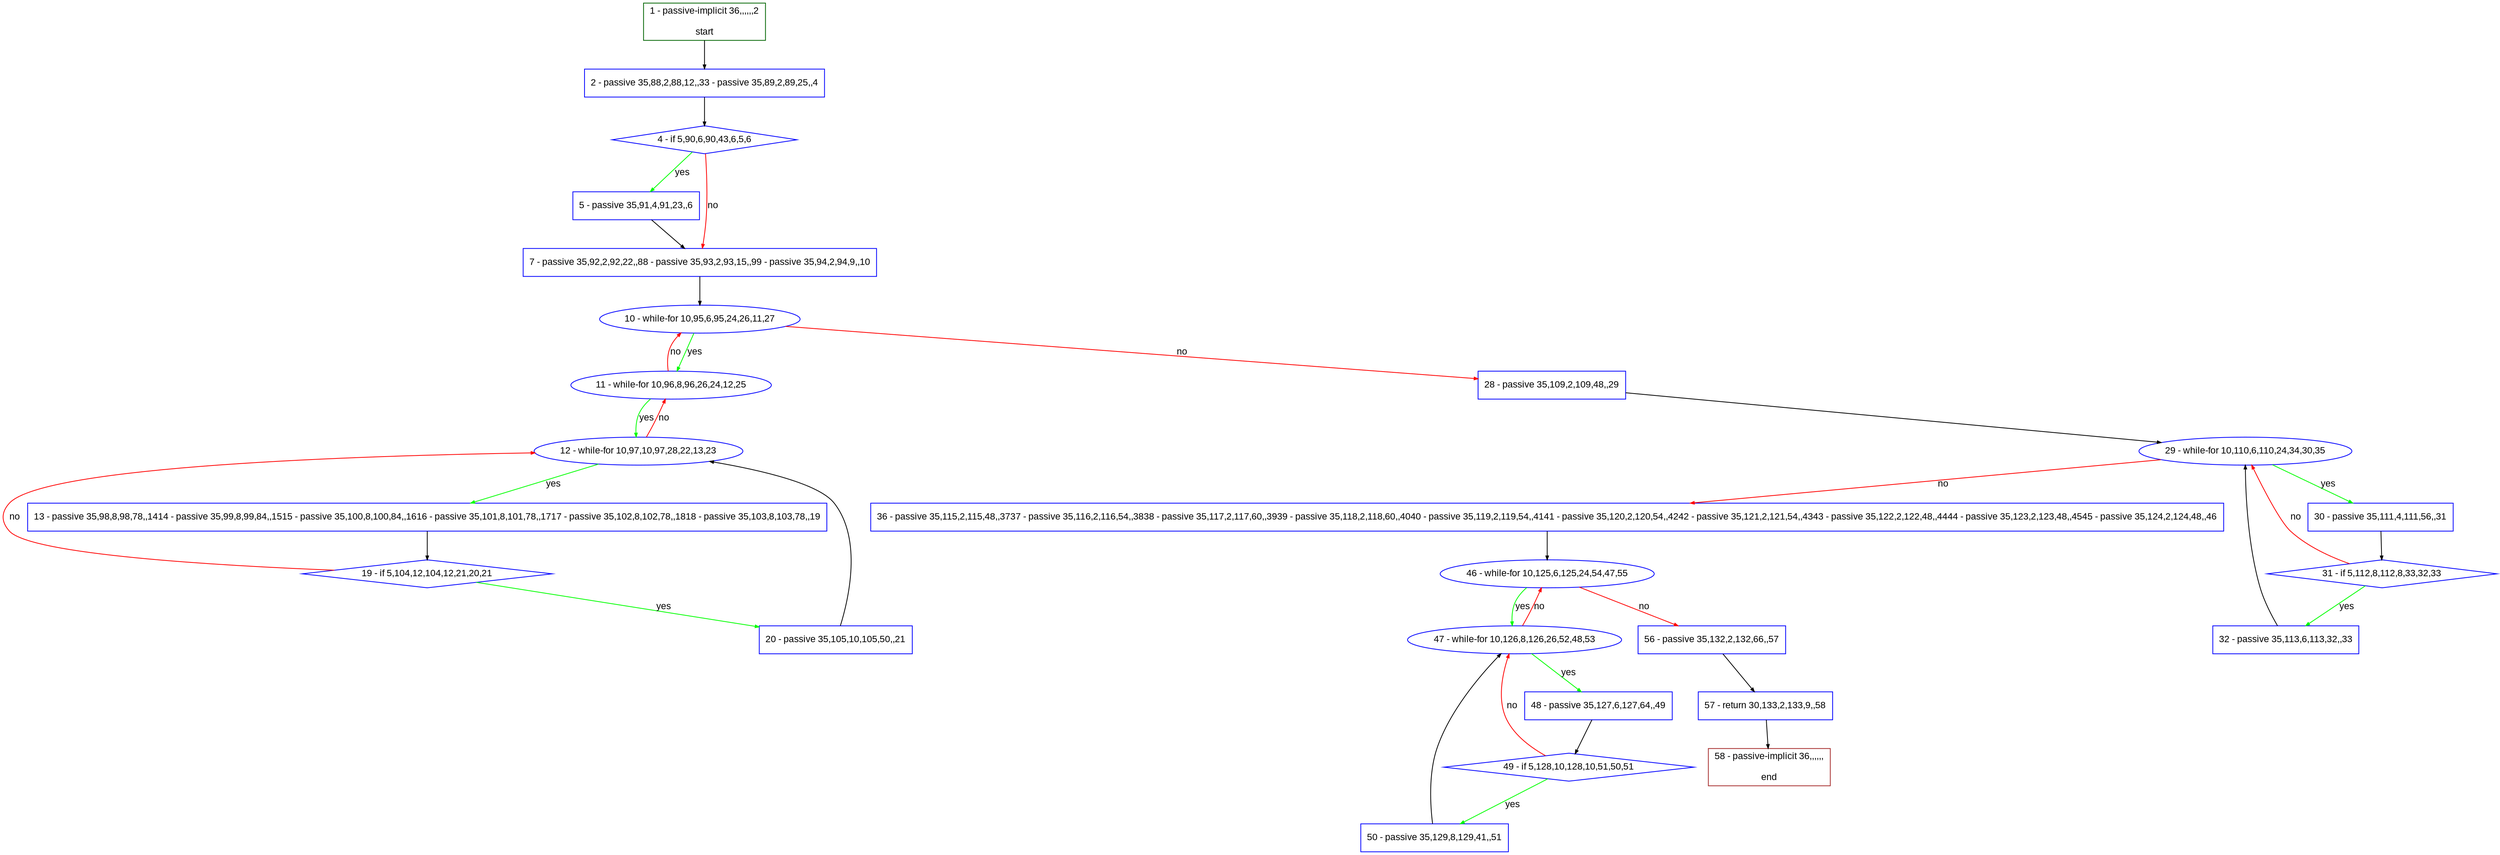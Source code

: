 digraph "" {
  graph [pack="true", label="", fontsize="12", packmode="clust", fontname="Arial", fillcolor="#FFFFCC", bgcolor="white", style="rounded,filled", compound="true"];
  node [node_initialized="no", label="", color="grey", fontsize="12", fillcolor="white", fontname="Arial", style="filled", shape="rectangle", compound="true", fixedsize="false"];
  edge [fontcolor="black", arrowhead="normal", arrowtail="none", arrowsize="0.5", ltail="", label="", color="black", fontsize="12", lhead="", fontname="Arial", dir="forward", compound="true"];
  __N1 [label="2 - passive 35,88,2,88,12,,33 - passive 35,89,2,89,25,,4", color="#0000ff", fillcolor="#ffffff", style="filled", shape="box"];
  __N2 [label="1 - passive-implicit 36,,,,,,2\n\nstart", color="#006400", fillcolor="#ffffff", style="filled", shape="box"];
  __N3 [label="4 - if 5,90,6,90,43,6,5,6", color="#0000ff", fillcolor="#ffffff", style="filled", shape="diamond"];
  __N4 [label="5 - passive 35,91,4,91,23,,6", color="#0000ff", fillcolor="#ffffff", style="filled", shape="box"];
  __N5 [label="7 - passive 35,92,2,92,22,,88 - passive 35,93,2,93,15,,99 - passive 35,94,2,94,9,,10", color="#0000ff", fillcolor="#ffffff", style="filled", shape="box"];
  __N6 [label="10 - while-for 10,95,6,95,24,26,11,27", color="#0000ff", fillcolor="#ffffff", style="filled", shape="oval"];
  __N7 [label="11 - while-for 10,96,8,96,26,24,12,25", color="#0000ff", fillcolor="#ffffff", style="filled", shape="oval"];
  __N8 [label="28 - passive 35,109,2,109,48,,29", color="#0000ff", fillcolor="#ffffff", style="filled", shape="box"];
  __N9 [label="12 - while-for 10,97,10,97,28,22,13,23", color="#0000ff", fillcolor="#ffffff", style="filled", shape="oval"];
  __N10 [label="13 - passive 35,98,8,98,78,,1414 - passive 35,99,8,99,84,,1515 - passive 35,100,8,100,84,,1616 - passive 35,101,8,101,78,,1717 - passive 35,102,8,102,78,,1818 - passive 35,103,8,103,78,,19", color="#0000ff", fillcolor="#ffffff", style="filled", shape="box"];
  __N11 [label="19 - if 5,104,12,104,12,21,20,21", color="#0000ff", fillcolor="#ffffff", style="filled", shape="diamond"];
  __N12 [label="20 - passive 35,105,10,105,50,,21", color="#0000ff", fillcolor="#ffffff", style="filled", shape="box"];
  __N13 [label="29 - while-for 10,110,6,110,24,34,30,35", color="#0000ff", fillcolor="#ffffff", style="filled", shape="oval"];
  __N14 [label="30 - passive 35,111,4,111,56,,31", color="#0000ff", fillcolor="#ffffff", style="filled", shape="box"];
  __N15 [label="36 - passive 35,115,2,115,48,,3737 - passive 35,116,2,116,54,,3838 - passive 35,117,2,117,60,,3939 - passive 35,118,2,118,60,,4040 - passive 35,119,2,119,54,,4141 - passive 35,120,2,120,54,,4242 - passive 35,121,2,121,54,,4343 - passive 35,122,2,122,48,,4444 - passive 35,123,2,123,48,,4545 - passive 35,124,2,124,48,,46", color="#0000ff", fillcolor="#ffffff", style="filled", shape="box"];
  __N16 [label="31 - if 5,112,8,112,8,33,32,33", color="#0000ff", fillcolor="#ffffff", style="filled", shape="diamond"];
  __N17 [label="32 - passive 35,113,6,113,32,,33", color="#0000ff", fillcolor="#ffffff", style="filled", shape="box"];
  __N18 [label="46 - while-for 10,125,6,125,24,54,47,55", color="#0000ff", fillcolor="#ffffff", style="filled", shape="oval"];
  __N19 [label="47 - while-for 10,126,8,126,26,52,48,53", color="#0000ff", fillcolor="#ffffff", style="filled", shape="oval"];
  __N20 [label="56 - passive 35,132,2,132,66,,57", color="#0000ff", fillcolor="#ffffff", style="filled", shape="box"];
  __N21 [label="48 - passive 35,127,6,127,64,,49", color="#0000ff", fillcolor="#ffffff", style="filled", shape="box"];
  __N22 [label="49 - if 5,128,10,128,10,51,50,51", color="#0000ff", fillcolor="#ffffff", style="filled", shape="diamond"];
  __N23 [label="50 - passive 35,129,8,129,41,,51", color="#0000ff", fillcolor="#ffffff", style="filled", shape="box"];
  __N24 [label="57 - return 30,133,2,133,9,,58", color="#0000ff", fillcolor="#ffffff", style="filled", shape="box"];
  __N25 [label="58 - passive-implicit 36,,,,,,\n\nend", color="#a52a2a", fillcolor="#ffffff", style="filled", shape="box"];
  __N2 -> __N1 [arrowhead="normal", arrowtail="none", color="#000000", label="", dir="forward"];
  __N1 -> __N3 [arrowhead="normal", arrowtail="none", color="#000000", label="", dir="forward"];
  __N3 -> __N4 [arrowhead="normal", arrowtail="none", color="#00ff00", label="yes", dir="forward"];
  __N3 -> __N5 [arrowhead="normal", arrowtail="none", color="#ff0000", label="no", dir="forward"];
  __N4 -> __N5 [arrowhead="normal", arrowtail="none", color="#000000", label="", dir="forward"];
  __N5 -> __N6 [arrowhead="normal", arrowtail="none", color="#000000", label="", dir="forward"];
  __N6 -> __N7 [arrowhead="normal", arrowtail="none", color="#00ff00", label="yes", dir="forward"];
  __N7 -> __N6 [arrowhead="normal", arrowtail="none", color="#ff0000", label="no", dir="forward"];
  __N6 -> __N8 [arrowhead="normal", arrowtail="none", color="#ff0000", label="no", dir="forward"];
  __N7 -> __N9 [arrowhead="normal", arrowtail="none", color="#00ff00", label="yes", dir="forward"];
  __N9 -> __N7 [arrowhead="normal", arrowtail="none", color="#ff0000", label="no", dir="forward"];
  __N9 -> __N10 [arrowhead="normal", arrowtail="none", color="#00ff00", label="yes", dir="forward"];
  __N10 -> __N11 [arrowhead="normal", arrowtail="none", color="#000000", label="", dir="forward"];
  __N11 -> __N9 [arrowhead="normal", arrowtail="none", color="#ff0000", label="no", dir="forward"];
  __N11 -> __N12 [arrowhead="normal", arrowtail="none", color="#00ff00", label="yes", dir="forward"];
  __N12 -> __N9 [arrowhead="normal", arrowtail="none", color="#000000", label="", dir="forward"];
  __N8 -> __N13 [arrowhead="normal", arrowtail="none", color="#000000", label="", dir="forward"];
  __N13 -> __N14 [arrowhead="normal", arrowtail="none", color="#00ff00", label="yes", dir="forward"];
  __N13 -> __N15 [arrowhead="normal", arrowtail="none", color="#ff0000", label="no", dir="forward"];
  __N14 -> __N16 [arrowhead="normal", arrowtail="none", color="#000000", label="", dir="forward"];
  __N16 -> __N13 [arrowhead="normal", arrowtail="none", color="#ff0000", label="no", dir="forward"];
  __N16 -> __N17 [arrowhead="normal", arrowtail="none", color="#00ff00", label="yes", dir="forward"];
  __N17 -> __N13 [arrowhead="normal", arrowtail="none", color="#000000", label="", dir="forward"];
  __N15 -> __N18 [arrowhead="normal", arrowtail="none", color="#000000", label="", dir="forward"];
  __N18 -> __N19 [arrowhead="normal", arrowtail="none", color="#00ff00", label="yes", dir="forward"];
  __N19 -> __N18 [arrowhead="normal", arrowtail="none", color="#ff0000", label="no", dir="forward"];
  __N18 -> __N20 [arrowhead="normal", arrowtail="none", color="#ff0000", label="no", dir="forward"];
  __N19 -> __N21 [arrowhead="normal", arrowtail="none", color="#00ff00", label="yes", dir="forward"];
  __N21 -> __N22 [arrowhead="normal", arrowtail="none", color="#000000", label="", dir="forward"];
  __N22 -> __N19 [arrowhead="normal", arrowtail="none", color="#ff0000", label="no", dir="forward"];
  __N22 -> __N23 [arrowhead="normal", arrowtail="none", color="#00ff00", label="yes", dir="forward"];
  __N23 -> __N19 [arrowhead="normal", arrowtail="none", color="#000000", label="", dir="forward"];
  __N20 -> __N24 [arrowhead="normal", arrowtail="none", color="#000000", label="", dir="forward"];
  __N24 -> __N25 [arrowhead="normal", arrowtail="none", color="#000000", label="", dir="forward"];
}
